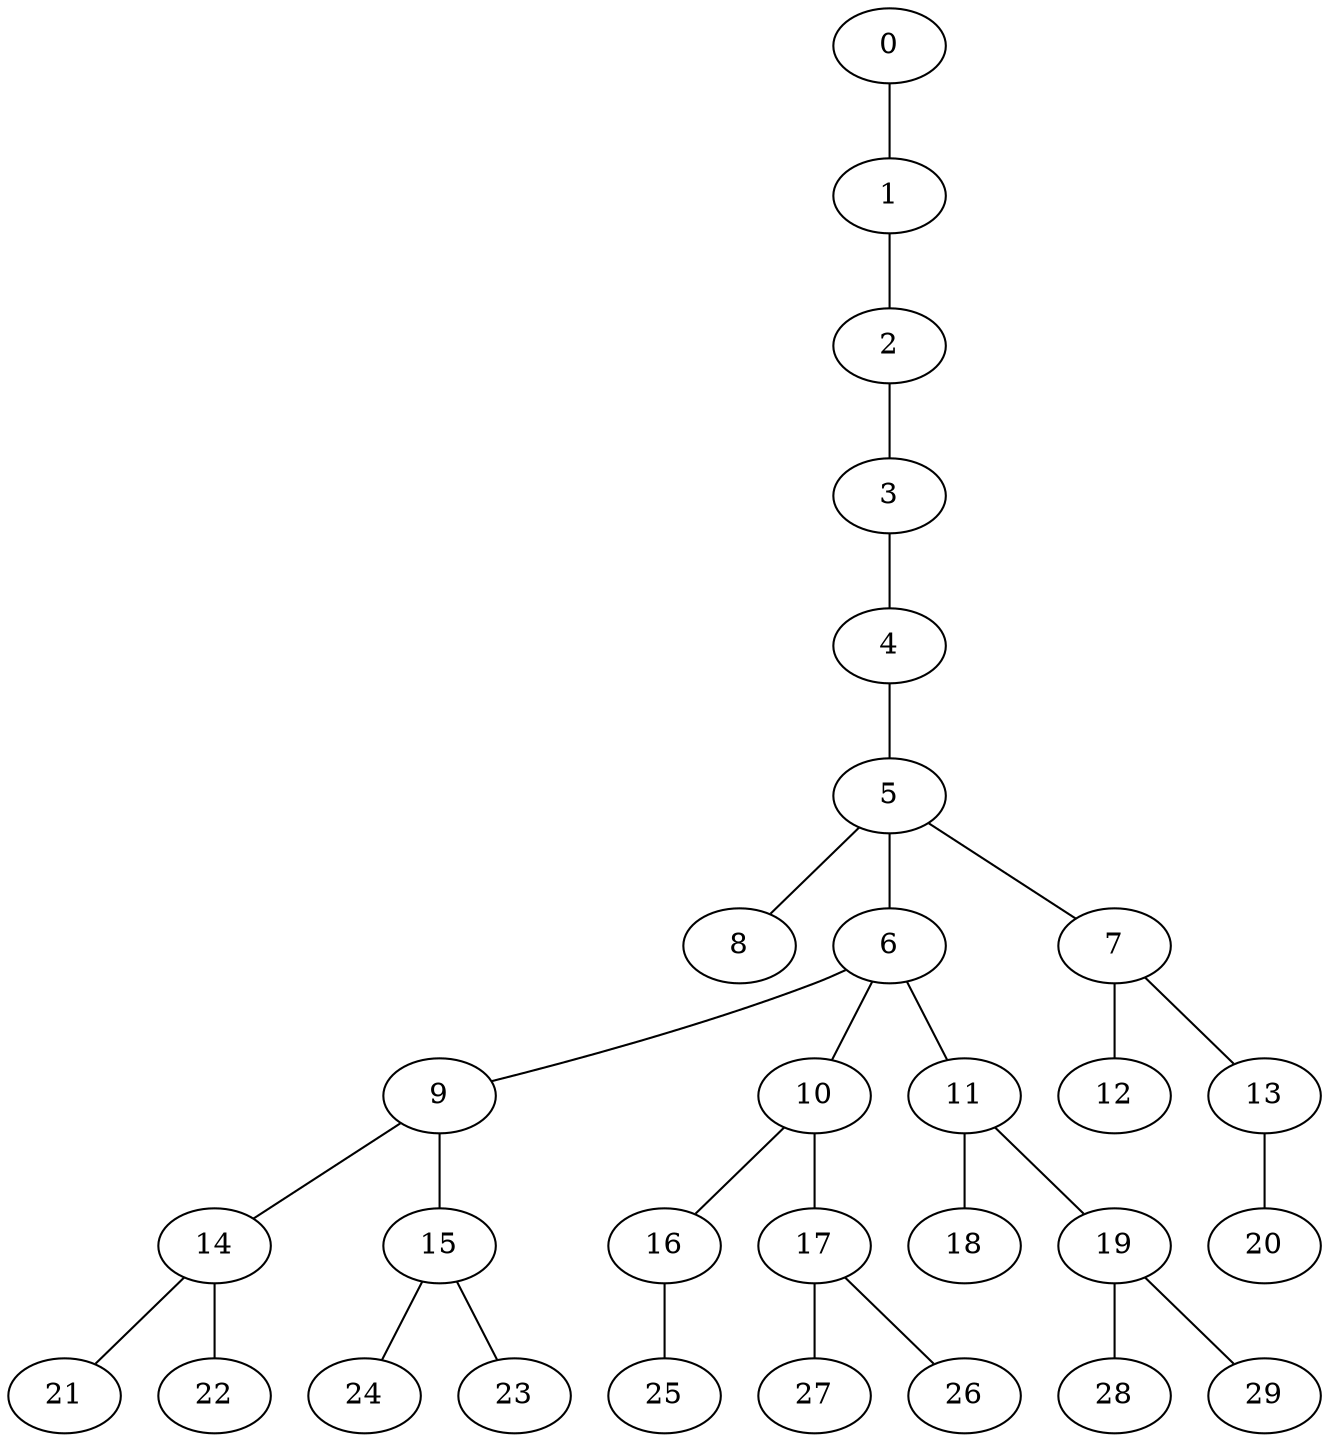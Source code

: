 
graph graphname {
    0 -- 1
1 -- 2
2 -- 3
3 -- 4
4 -- 5
5 -- 8
5 -- 6
5 -- 7
6 -- 9
6 -- 10
6 -- 11
7 -- 12
7 -- 13
9 -- 14
9 -- 15
10 -- 16
10 -- 17
11 -- 18
11 -- 19
13 -- 20
14 -- 21
14 -- 22
15 -- 24
15 -- 23
16 -- 25
17 -- 27
17 -- 26
19 -- 28
19 -- 29

}
